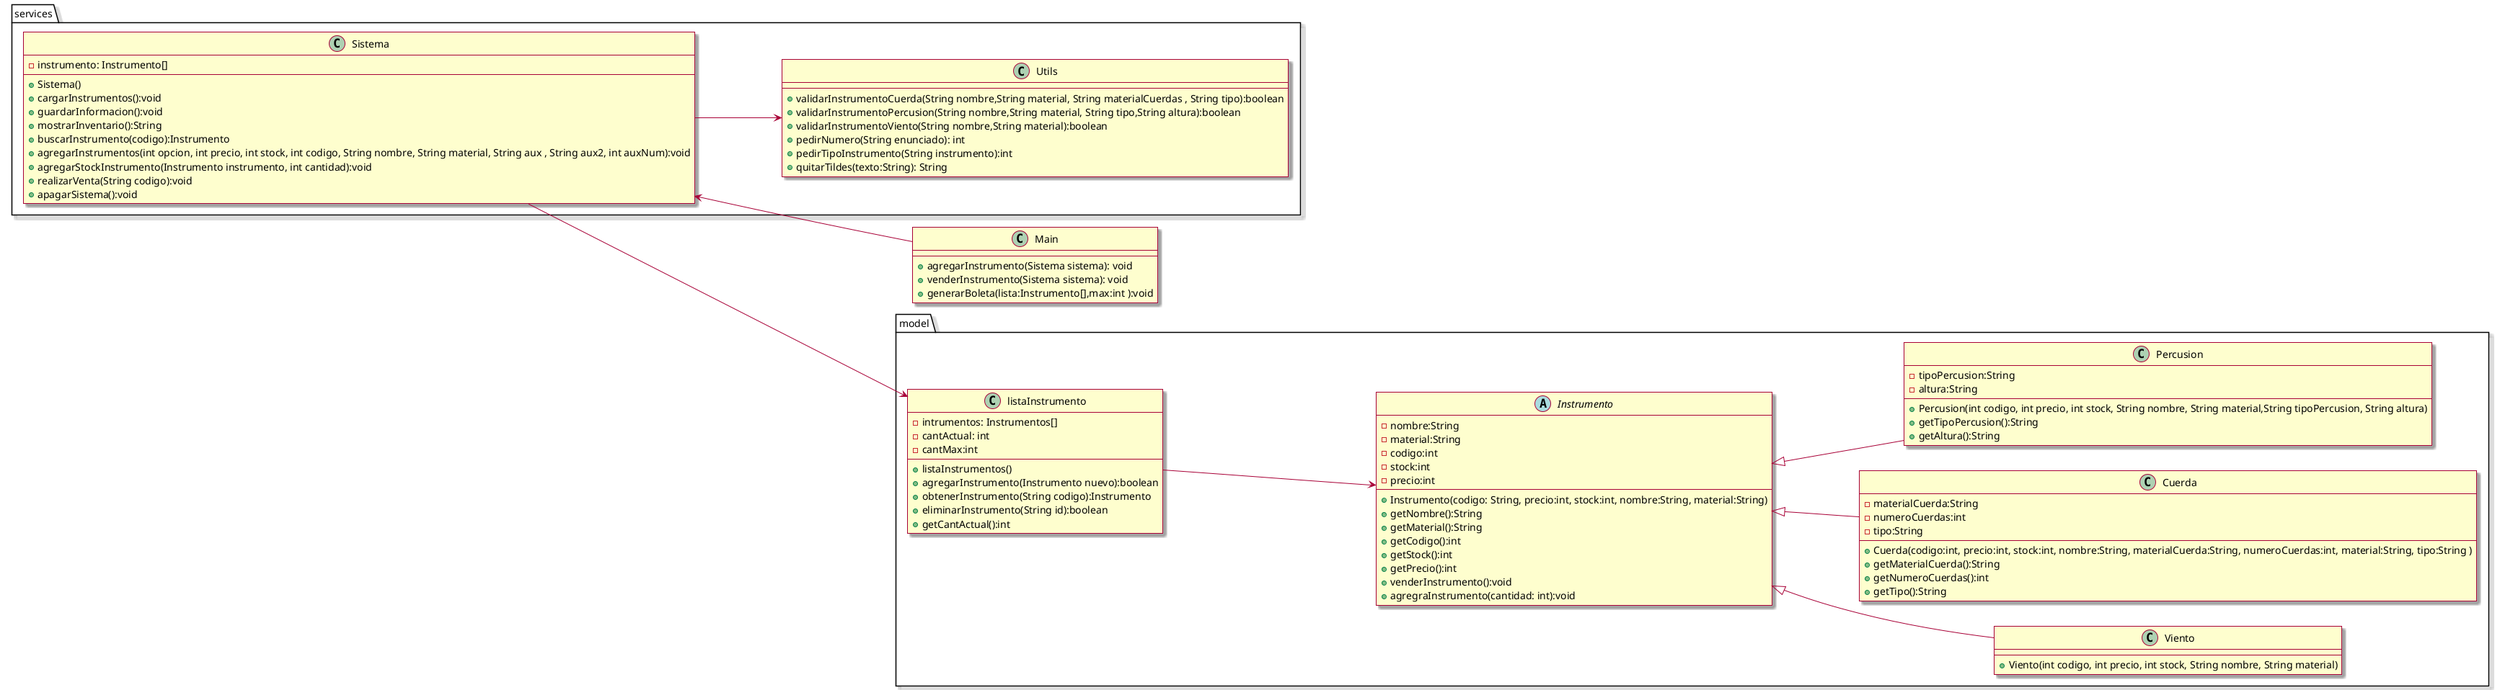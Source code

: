 @startuml

skin rose

model.Instrumento<|---model.Viento
model.Instrumento<|---model.Cuerda
model.Instrumento<|---model.Percusion
model.listaInstrumento--->model.Instrumento
services.Sistema--->services.Utils
services.Sistema--->model.listaInstrumento
services.Sistema<---Main


left to right direction


class Main{
+agregarInstrumento(Sistema sistema): void
+venderInstrumento(Sistema sistema): void
+generarBoleta(lista:Instrumento[],max:int ):void
}
package "services"{
class Sistema{
-instrumento: Instrumento[]
+Sistema()
+cargarInstrumentos():void
+guardarInformacion():void
+mostrarInventario():String
+buscarInstrumento(codigo):Instrumento
+agregarInstrumentos(int opcion, int precio, int stock, int codigo, String nombre, String material, String aux , String aux2, int auxNum):void
+agregarStockInstrumento(Instrumento instrumento, int cantidad):void
+realizarVenta(String codigo):void
+apagarSistema():void
}
class Utils{
+validarInstrumentoCuerda(String nombre,String material, String materialCuerdas , String tipo):boolean
+validarInstrumentoPercusion(String nombre,String material, String tipo,String altura):boolean
+validarInstrumentoViento(String nombre,String material):boolean
+pedirNumero(String enunciado): int
+pedirTipoInstrumento(String instrumento):int
+quitarTildes(texto:String): String
}
}
package "model"{
class listaInstrumento{
-intrumentos: Instrumentos[]
-cantActual: int
-cantMax:int
+listaInstrumentos()
+agregarInstrumento(Instrumento nuevo):boolean
+obtenerInstrumento(String codigo):Instrumento
+eliminarInstrumento(String id):boolean
+getCantActual():int
}
abstract class Instrumento{
-nombre:String
-material:String
-codigo:int
-stock:int
-precio:int
+Instrumento(codigo: String, precio:int, stock:int, nombre:String, material:String)
+getNombre():String
+getMaterial():String
+getCodigo():int
+getStock():int
+getPrecio():int
+venderInstrumento():void
+agregraInstrumento(cantidad: int):void
}
class Cuerda{
-materialCuerda:String
-numeroCuerdas:int
-tipo:String
+Cuerda(codigo:int, precio:int, stock:int, nombre:String, materialCuerda:String, numeroCuerdas:int, material:String, tipo:String )
+getMaterialCuerda():String
+getNumeroCuerdas():int
+getTipo():String
}
class Viento{
+Viento(int codigo, int precio, int stock, String nombre, String material)
}
class Percusion{
-tipoPercusion:String
-altura:String
+Percusion(int codigo, int precio, int stock, String nombre, String material,String tipoPercusion, String altura)
+getTipoPercusion():String
+getAltura():String
}
}
@enduml